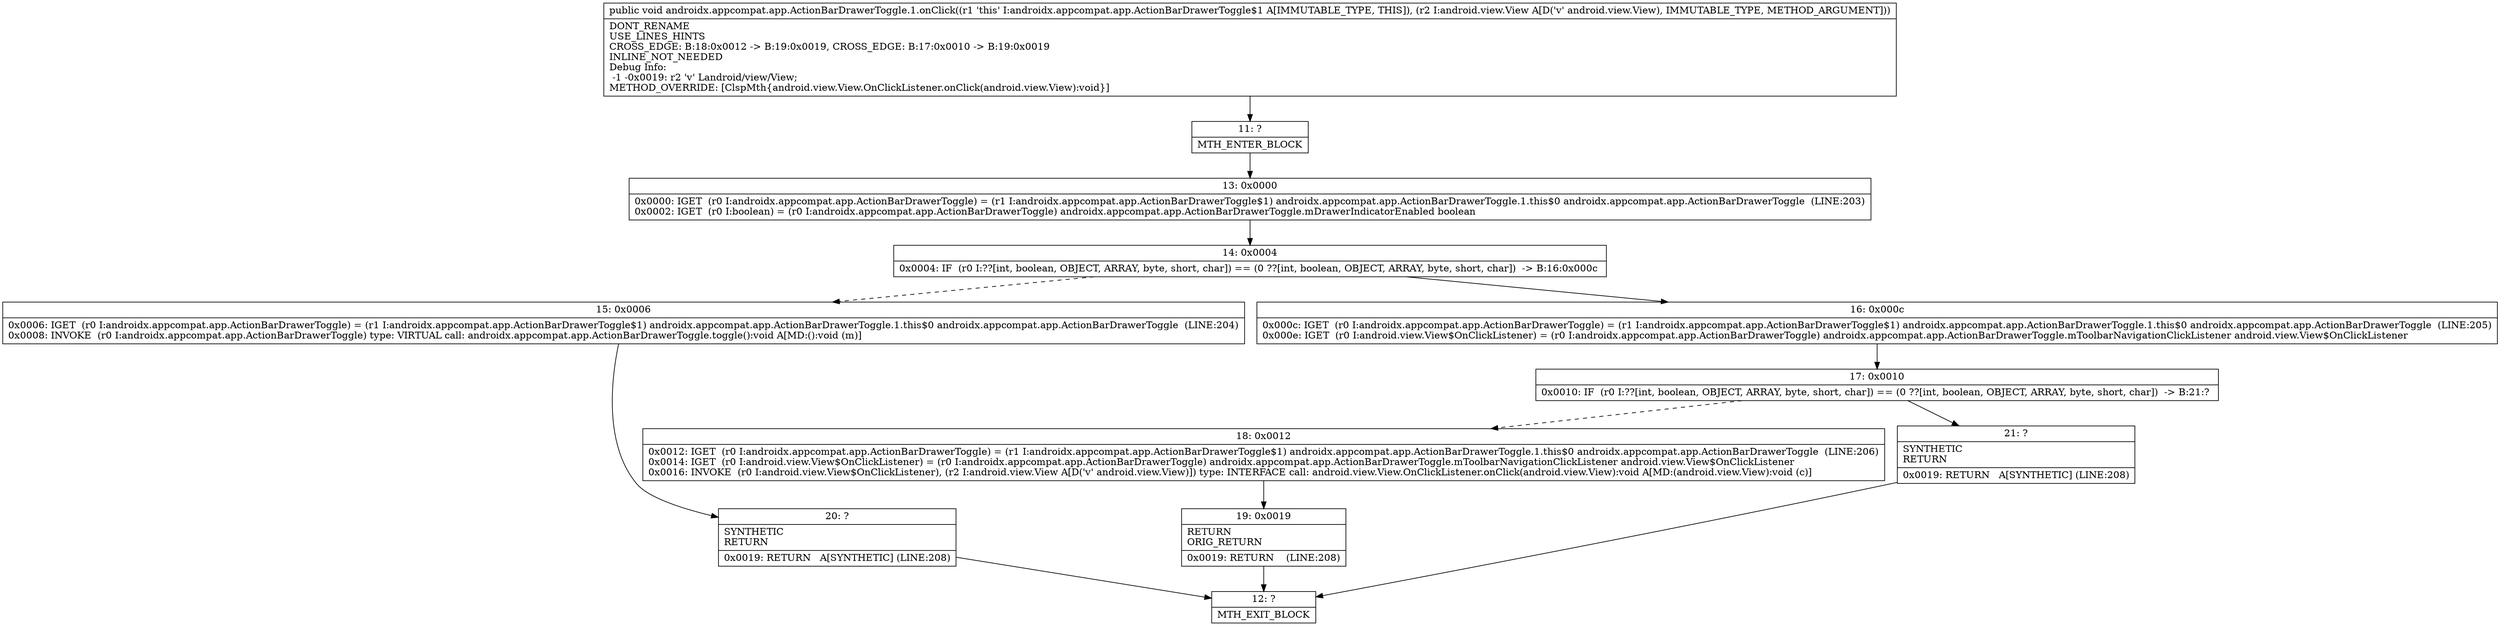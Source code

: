 digraph "CFG forandroidx.appcompat.app.ActionBarDrawerToggle.1.onClick(Landroid\/view\/View;)V" {
Node_11 [shape=record,label="{11\:\ ?|MTH_ENTER_BLOCK\l}"];
Node_13 [shape=record,label="{13\:\ 0x0000|0x0000: IGET  (r0 I:androidx.appcompat.app.ActionBarDrawerToggle) = (r1 I:androidx.appcompat.app.ActionBarDrawerToggle$1) androidx.appcompat.app.ActionBarDrawerToggle.1.this$0 androidx.appcompat.app.ActionBarDrawerToggle  (LINE:203)\l0x0002: IGET  (r0 I:boolean) = (r0 I:androidx.appcompat.app.ActionBarDrawerToggle) androidx.appcompat.app.ActionBarDrawerToggle.mDrawerIndicatorEnabled boolean \l}"];
Node_14 [shape=record,label="{14\:\ 0x0004|0x0004: IF  (r0 I:??[int, boolean, OBJECT, ARRAY, byte, short, char]) == (0 ??[int, boolean, OBJECT, ARRAY, byte, short, char])  \-\> B:16:0x000c \l}"];
Node_15 [shape=record,label="{15\:\ 0x0006|0x0006: IGET  (r0 I:androidx.appcompat.app.ActionBarDrawerToggle) = (r1 I:androidx.appcompat.app.ActionBarDrawerToggle$1) androidx.appcompat.app.ActionBarDrawerToggle.1.this$0 androidx.appcompat.app.ActionBarDrawerToggle  (LINE:204)\l0x0008: INVOKE  (r0 I:androidx.appcompat.app.ActionBarDrawerToggle) type: VIRTUAL call: androidx.appcompat.app.ActionBarDrawerToggle.toggle():void A[MD:():void (m)]\l}"];
Node_20 [shape=record,label="{20\:\ ?|SYNTHETIC\lRETURN\l|0x0019: RETURN   A[SYNTHETIC] (LINE:208)\l}"];
Node_12 [shape=record,label="{12\:\ ?|MTH_EXIT_BLOCK\l}"];
Node_16 [shape=record,label="{16\:\ 0x000c|0x000c: IGET  (r0 I:androidx.appcompat.app.ActionBarDrawerToggle) = (r1 I:androidx.appcompat.app.ActionBarDrawerToggle$1) androidx.appcompat.app.ActionBarDrawerToggle.1.this$0 androidx.appcompat.app.ActionBarDrawerToggle  (LINE:205)\l0x000e: IGET  (r0 I:android.view.View$OnClickListener) = (r0 I:androidx.appcompat.app.ActionBarDrawerToggle) androidx.appcompat.app.ActionBarDrawerToggle.mToolbarNavigationClickListener android.view.View$OnClickListener \l}"];
Node_17 [shape=record,label="{17\:\ 0x0010|0x0010: IF  (r0 I:??[int, boolean, OBJECT, ARRAY, byte, short, char]) == (0 ??[int, boolean, OBJECT, ARRAY, byte, short, char])  \-\> B:21:? \l}"];
Node_18 [shape=record,label="{18\:\ 0x0012|0x0012: IGET  (r0 I:androidx.appcompat.app.ActionBarDrawerToggle) = (r1 I:androidx.appcompat.app.ActionBarDrawerToggle$1) androidx.appcompat.app.ActionBarDrawerToggle.1.this$0 androidx.appcompat.app.ActionBarDrawerToggle  (LINE:206)\l0x0014: IGET  (r0 I:android.view.View$OnClickListener) = (r0 I:androidx.appcompat.app.ActionBarDrawerToggle) androidx.appcompat.app.ActionBarDrawerToggle.mToolbarNavigationClickListener android.view.View$OnClickListener \l0x0016: INVOKE  (r0 I:android.view.View$OnClickListener), (r2 I:android.view.View A[D('v' android.view.View)]) type: INTERFACE call: android.view.View.OnClickListener.onClick(android.view.View):void A[MD:(android.view.View):void (c)]\l}"];
Node_19 [shape=record,label="{19\:\ 0x0019|RETURN\lORIG_RETURN\l|0x0019: RETURN    (LINE:208)\l}"];
Node_21 [shape=record,label="{21\:\ ?|SYNTHETIC\lRETURN\l|0x0019: RETURN   A[SYNTHETIC] (LINE:208)\l}"];
MethodNode[shape=record,label="{public void androidx.appcompat.app.ActionBarDrawerToggle.1.onClick((r1 'this' I:androidx.appcompat.app.ActionBarDrawerToggle$1 A[IMMUTABLE_TYPE, THIS]), (r2 I:android.view.View A[D('v' android.view.View), IMMUTABLE_TYPE, METHOD_ARGUMENT]))  | DONT_RENAME\lUSE_LINES_HINTS\lCROSS_EDGE: B:18:0x0012 \-\> B:19:0x0019, CROSS_EDGE: B:17:0x0010 \-\> B:19:0x0019\lINLINE_NOT_NEEDED\lDebug Info:\l  \-1 \-0x0019: r2 'v' Landroid\/view\/View;\lMETHOD_OVERRIDE: [ClspMth\{android.view.View.OnClickListener.onClick(android.view.View):void\}]\l}"];
MethodNode -> Node_11;Node_11 -> Node_13;
Node_13 -> Node_14;
Node_14 -> Node_15[style=dashed];
Node_14 -> Node_16;
Node_15 -> Node_20;
Node_20 -> Node_12;
Node_16 -> Node_17;
Node_17 -> Node_18[style=dashed];
Node_17 -> Node_21;
Node_18 -> Node_19;
Node_19 -> Node_12;
Node_21 -> Node_12;
}

